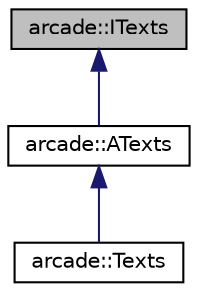 digraph "arcade::ITexts"
{
 // LATEX_PDF_SIZE
  edge [fontname="Helvetica",fontsize="10",labelfontname="Helvetica",labelfontsize="10"];
  node [fontname="Helvetica",fontsize="10",shape=record];
  Node1 [label="arcade::ITexts",height=0.2,width=0.4,color="black", fillcolor="grey75", style="filled", fontcolor="black",tooltip=" "];
  Node1 -> Node2 [dir="back",color="midnightblue",fontsize="10",style="solid",fontname="Helvetica"];
  Node2 [label="arcade::ATexts",height=0.2,width=0.4,color="black", fillcolor="white", style="filled",URL="$classarcade_1_1_a_texts.html",tooltip=" "];
  Node2 -> Node3 [dir="back",color="midnightblue",fontsize="10",style="solid",fontname="Helvetica"];
  Node3 [label="arcade::Texts",height=0.2,width=0.4,color="black", fillcolor="white", style="filled",URL="$classarcade_1_1_texts.html",tooltip=" "];
}
